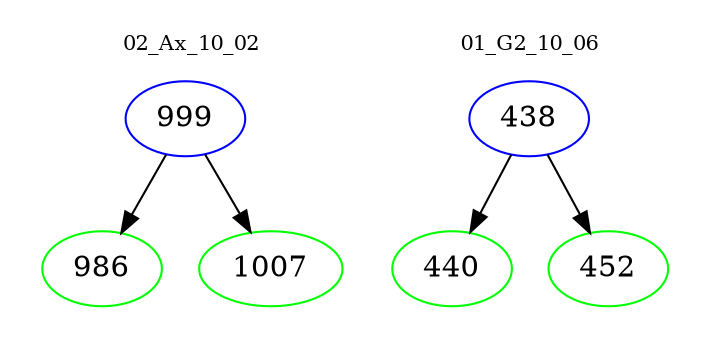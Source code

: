 digraph{
subgraph cluster_0 {
color = white
label = "02_Ax_10_02";
fontsize=10;
T0_999 [label="999", color="blue"]
T0_999 -> T0_986 [color="black"]
T0_986 [label="986", color="green"]
T0_999 -> T0_1007 [color="black"]
T0_1007 [label="1007", color="green"]
}
subgraph cluster_1 {
color = white
label = "01_G2_10_06";
fontsize=10;
T1_438 [label="438", color="blue"]
T1_438 -> T1_440 [color="black"]
T1_440 [label="440", color="green"]
T1_438 -> T1_452 [color="black"]
T1_452 [label="452", color="green"]
}
}
